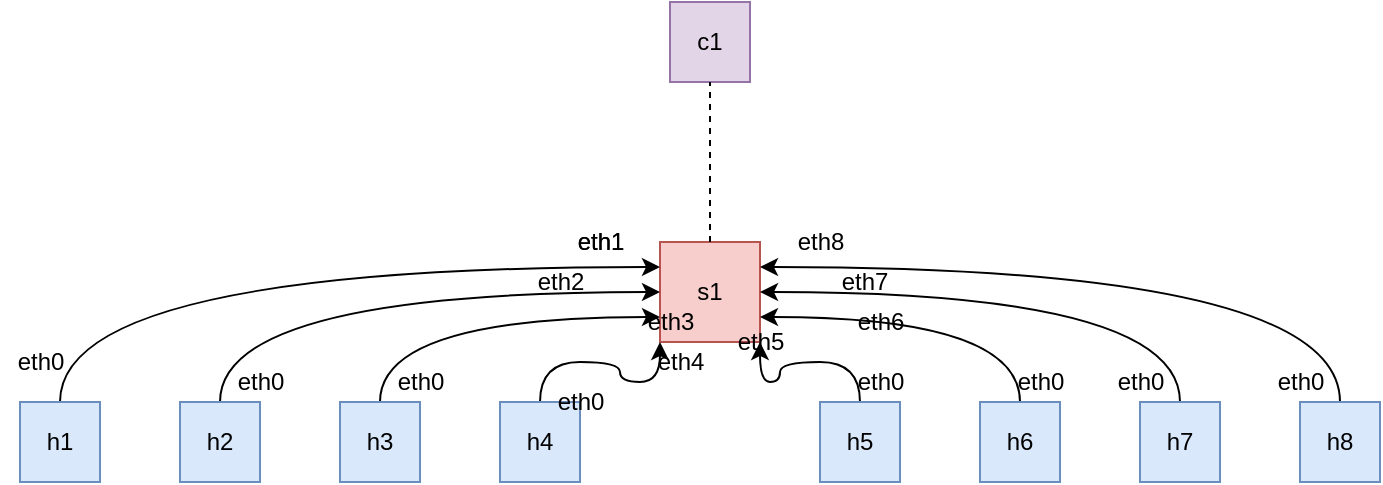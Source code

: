 <mxfile version="13.6.10" type="github">
  <diagram id="3CxVOlrcOhvgolGpMerp" name="Page-1">
    <mxGraphModel dx="1038" dy="580" grid="1" gridSize="10" guides="1" tooltips="1" connect="1" arrows="1" fold="1" page="1" pageScale="1" pageWidth="850" pageHeight="1100" math="0" shadow="0">
      <root>
        <mxCell id="0" />
        <mxCell id="1" parent="0" />
        <mxCell id="BWnVk6MdH-dy5T9j3aFY-1" value="c1" style="whiteSpace=wrap;html=1;aspect=fixed;fillColor=#e1d5e7;strokeColor=#9673a6;" parent="1" vertex="1">
          <mxGeometry x="445" y="120" width="40" height="40" as="geometry" />
        </mxCell>
        <mxCell id="BWnVk6MdH-dy5T9j3aFY-2" value="s1" style="whiteSpace=wrap;html=1;aspect=fixed;fillColor=#f8cecc;strokeColor=#b85450;" parent="1" vertex="1">
          <mxGeometry x="440" y="240" width="50" height="50" as="geometry" />
        </mxCell>
        <mxCell id="BWnVk6MdH-dy5T9j3aFY-11" style="edgeStyle=orthogonalEdgeStyle;curved=1;rounded=0;orthogonalLoop=1;jettySize=auto;html=1;exitX=0.5;exitY=0;exitDx=0;exitDy=0;entryX=0;entryY=0.25;entryDx=0;entryDy=0;" parent="1" source="BWnVk6MdH-dy5T9j3aFY-3" target="BWnVk6MdH-dy5T9j3aFY-2" edge="1">
          <mxGeometry relative="1" as="geometry" />
        </mxCell>
        <mxCell id="BWnVk6MdH-dy5T9j3aFY-3" value="h1" style="whiteSpace=wrap;html=1;aspect=fixed;fillColor=#dae8fc;strokeColor=#6c8ebf;" parent="1" vertex="1">
          <mxGeometry x="120" y="320" width="40" height="40" as="geometry" />
        </mxCell>
        <mxCell id="BWnVk6MdH-dy5T9j3aFY-12" style="edgeStyle=orthogonalEdgeStyle;curved=1;rounded=0;orthogonalLoop=1;jettySize=auto;html=1;exitX=0.5;exitY=0;exitDx=0;exitDy=0;entryX=0;entryY=0.5;entryDx=0;entryDy=0;" parent="1" source="BWnVk6MdH-dy5T9j3aFY-4" target="BWnVk6MdH-dy5T9j3aFY-2" edge="1">
          <mxGeometry relative="1" as="geometry" />
        </mxCell>
        <mxCell id="BWnVk6MdH-dy5T9j3aFY-4" value="h2" style="whiteSpace=wrap;html=1;aspect=fixed;fillColor=#dae8fc;strokeColor=#6c8ebf;" parent="1" vertex="1">
          <mxGeometry x="200" y="320" width="40" height="40" as="geometry" />
        </mxCell>
        <mxCell id="BWnVk6MdH-dy5T9j3aFY-13" style="edgeStyle=orthogonalEdgeStyle;curved=1;rounded=0;orthogonalLoop=1;jettySize=auto;html=1;exitX=0.5;exitY=0;exitDx=0;exitDy=0;entryX=0;entryY=0.75;entryDx=0;entryDy=0;" parent="1" source="BWnVk6MdH-dy5T9j3aFY-5" target="BWnVk6MdH-dy5T9j3aFY-2" edge="1">
          <mxGeometry relative="1" as="geometry" />
        </mxCell>
        <mxCell id="BWnVk6MdH-dy5T9j3aFY-5" value="h3" style="whiteSpace=wrap;html=1;aspect=fixed;fillColor=#dae8fc;strokeColor=#6c8ebf;" parent="1" vertex="1">
          <mxGeometry x="280" y="320" width="40" height="40" as="geometry" />
        </mxCell>
        <mxCell id="BWnVk6MdH-dy5T9j3aFY-14" style="edgeStyle=orthogonalEdgeStyle;curved=1;rounded=0;orthogonalLoop=1;jettySize=auto;html=1;exitX=0.5;exitY=0;exitDx=0;exitDy=0;entryX=0;entryY=1;entryDx=0;entryDy=0;" parent="1" source="BWnVk6MdH-dy5T9j3aFY-6" target="BWnVk6MdH-dy5T9j3aFY-2" edge="1">
          <mxGeometry relative="1" as="geometry" />
        </mxCell>
        <mxCell id="BWnVk6MdH-dy5T9j3aFY-6" value="h4" style="whiteSpace=wrap;html=1;aspect=fixed;fillColor=#dae8fc;strokeColor=#6c8ebf;" parent="1" vertex="1">
          <mxGeometry x="360" y="320" width="40" height="40" as="geometry" />
        </mxCell>
        <mxCell id="BWnVk6MdH-dy5T9j3aFY-18" style="edgeStyle=orthogonalEdgeStyle;curved=1;rounded=0;orthogonalLoop=1;jettySize=auto;html=1;exitX=0.5;exitY=0;exitDx=0;exitDy=0;entryX=1;entryY=0.25;entryDx=0;entryDy=0;" parent="1" source="BWnVk6MdH-dy5T9j3aFY-7" target="BWnVk6MdH-dy5T9j3aFY-2" edge="1">
          <mxGeometry relative="1" as="geometry" />
        </mxCell>
        <mxCell id="BWnVk6MdH-dy5T9j3aFY-7" value="h8" style="whiteSpace=wrap;html=1;aspect=fixed;fillColor=#dae8fc;strokeColor=#6c8ebf;" parent="1" vertex="1">
          <mxGeometry x="760" y="320" width="40" height="40" as="geometry" />
        </mxCell>
        <mxCell id="BWnVk6MdH-dy5T9j3aFY-17" style="edgeStyle=orthogonalEdgeStyle;curved=1;rounded=0;orthogonalLoop=1;jettySize=auto;html=1;exitX=0.5;exitY=0;exitDx=0;exitDy=0;entryX=1;entryY=0.5;entryDx=0;entryDy=0;" parent="1" source="BWnVk6MdH-dy5T9j3aFY-8" target="BWnVk6MdH-dy5T9j3aFY-2" edge="1">
          <mxGeometry relative="1" as="geometry" />
        </mxCell>
        <mxCell id="BWnVk6MdH-dy5T9j3aFY-8" value="h7" style="whiteSpace=wrap;html=1;aspect=fixed;fillColor=#dae8fc;strokeColor=#6c8ebf;" parent="1" vertex="1">
          <mxGeometry x="680" y="320" width="40" height="40" as="geometry" />
        </mxCell>
        <mxCell id="BWnVk6MdH-dy5T9j3aFY-16" style="edgeStyle=orthogonalEdgeStyle;curved=1;rounded=0;orthogonalLoop=1;jettySize=auto;html=1;exitX=0.5;exitY=0;exitDx=0;exitDy=0;entryX=1;entryY=0.75;entryDx=0;entryDy=0;" parent="1" source="BWnVk6MdH-dy5T9j3aFY-9" target="BWnVk6MdH-dy5T9j3aFY-2" edge="1">
          <mxGeometry relative="1" as="geometry" />
        </mxCell>
        <mxCell id="BWnVk6MdH-dy5T9j3aFY-9" value="h6" style="whiteSpace=wrap;html=1;aspect=fixed;fillColor=#dae8fc;strokeColor=#6c8ebf;" parent="1" vertex="1">
          <mxGeometry x="600" y="320" width="40" height="40" as="geometry" />
        </mxCell>
        <mxCell id="BWnVk6MdH-dy5T9j3aFY-15" style="edgeStyle=orthogonalEdgeStyle;curved=1;rounded=0;orthogonalLoop=1;jettySize=auto;html=1;exitX=0.5;exitY=0;exitDx=0;exitDy=0;entryX=1;entryY=1;entryDx=0;entryDy=0;" parent="1" source="BWnVk6MdH-dy5T9j3aFY-10" target="BWnVk6MdH-dy5T9j3aFY-2" edge="1">
          <mxGeometry relative="1" as="geometry" />
        </mxCell>
        <mxCell id="BWnVk6MdH-dy5T9j3aFY-10" value="h5" style="whiteSpace=wrap;html=1;aspect=fixed;fillColor=#dae8fc;strokeColor=#6c8ebf;" parent="1" vertex="1">
          <mxGeometry x="520" y="320" width="40" height="40" as="geometry" />
        </mxCell>
        <mxCell id="CQctkEpzRlN6ZWwkfyMV-1" value="eth0" style="text;html=1;align=center;verticalAlign=middle;resizable=0;points=[];autosize=1;" vertex="1" parent="1">
          <mxGeometry x="110" y="290" width="40" height="20" as="geometry" />
        </mxCell>
        <mxCell id="CQctkEpzRlN6ZWwkfyMV-2" value="eth0" style="text;html=1;align=center;verticalAlign=middle;resizable=0;points=[];autosize=1;" vertex="1" parent="1">
          <mxGeometry x="220" y="300" width="40" height="20" as="geometry" />
        </mxCell>
        <mxCell id="CQctkEpzRlN6ZWwkfyMV-3" value="eth0" style="text;html=1;align=center;verticalAlign=middle;resizable=0;points=[];autosize=1;" vertex="1" parent="1">
          <mxGeometry x="300" y="300" width="40" height="20" as="geometry" />
        </mxCell>
        <mxCell id="CQctkEpzRlN6ZWwkfyMV-4" value="eth0" style="text;html=1;align=center;verticalAlign=middle;resizable=0;points=[];autosize=1;" vertex="1" parent="1">
          <mxGeometry x="380" y="310" width="40" height="20" as="geometry" />
        </mxCell>
        <mxCell id="CQctkEpzRlN6ZWwkfyMV-5" value="eth0" style="text;html=1;align=center;verticalAlign=middle;resizable=0;points=[];autosize=1;" vertex="1" parent="1">
          <mxGeometry x="530" y="300" width="40" height="20" as="geometry" />
        </mxCell>
        <mxCell id="CQctkEpzRlN6ZWwkfyMV-6" value="eth0" style="text;html=1;align=center;verticalAlign=middle;resizable=0;points=[];autosize=1;" vertex="1" parent="1">
          <mxGeometry x="610" y="300" width="40" height="20" as="geometry" />
        </mxCell>
        <mxCell id="CQctkEpzRlN6ZWwkfyMV-7" value="eth0" style="text;html=1;align=center;verticalAlign=middle;resizable=0;points=[];autosize=1;" vertex="1" parent="1">
          <mxGeometry x="660" y="300" width="40" height="20" as="geometry" />
        </mxCell>
        <mxCell id="CQctkEpzRlN6ZWwkfyMV-8" value="eth0" style="text;html=1;align=center;verticalAlign=middle;resizable=0;points=[];autosize=1;" vertex="1" parent="1">
          <mxGeometry x="740" y="300" width="40" height="20" as="geometry" />
        </mxCell>
        <mxCell id="CQctkEpzRlN6ZWwkfyMV-10" value="eth1" style="text;html=1;align=center;verticalAlign=middle;resizable=0;points=[];autosize=1;" vertex="1" parent="1">
          <mxGeometry x="390" y="230" width="40" height="20" as="geometry" />
        </mxCell>
        <mxCell id="CQctkEpzRlN6ZWwkfyMV-11" value="eth1" style="text;html=1;align=center;verticalAlign=middle;resizable=0;points=[];autosize=1;" vertex="1" parent="1">
          <mxGeometry x="390" y="230" width="40" height="20" as="geometry" />
        </mxCell>
        <mxCell id="CQctkEpzRlN6ZWwkfyMV-14" value="" style="endArrow=none;dashed=1;html=1;entryX=0.5;entryY=1;entryDx=0;entryDy=0;exitX=0.5;exitY=0;exitDx=0;exitDy=0;" edge="1" parent="1" source="BWnVk6MdH-dy5T9j3aFY-2" target="BWnVk6MdH-dy5T9j3aFY-1">
          <mxGeometry width="50" height="50" relative="1" as="geometry">
            <mxPoint x="340" y="200" as="sourcePoint" />
            <mxPoint x="390" y="150" as="targetPoint" />
          </mxGeometry>
        </mxCell>
        <mxCell id="CQctkEpzRlN6ZWwkfyMV-15" value="eth3" style="text;html=1;align=center;verticalAlign=middle;resizable=0;points=[];autosize=1;" vertex="1" parent="1">
          <mxGeometry x="425" y="270" width="40" height="20" as="geometry" />
        </mxCell>
        <mxCell id="CQctkEpzRlN6ZWwkfyMV-16" value="eth4" style="text;html=1;align=center;verticalAlign=middle;resizable=0;points=[];autosize=1;" vertex="1" parent="1">
          <mxGeometry x="430" y="290" width="40" height="20" as="geometry" />
        </mxCell>
        <mxCell id="CQctkEpzRlN6ZWwkfyMV-17" value="eth5" style="text;html=1;align=center;verticalAlign=middle;resizable=0;points=[];autosize=1;" vertex="1" parent="1">
          <mxGeometry x="470" y="280" width="40" height="20" as="geometry" />
        </mxCell>
        <mxCell id="CQctkEpzRlN6ZWwkfyMV-18" value="eth6" style="text;html=1;align=center;verticalAlign=middle;resizable=0;points=[];autosize=1;" vertex="1" parent="1">
          <mxGeometry x="530" y="270" width="40" height="20" as="geometry" />
        </mxCell>
        <mxCell id="CQctkEpzRlN6ZWwkfyMV-19" value="eth7" style="text;html=1;align=center;verticalAlign=middle;resizable=0;points=[];autosize=1;" vertex="1" parent="1">
          <mxGeometry x="522" y="250" width="40" height="20" as="geometry" />
        </mxCell>
        <mxCell id="CQctkEpzRlN6ZWwkfyMV-20" value="eth8" style="text;html=1;align=center;verticalAlign=middle;resizable=0;points=[];autosize=1;" vertex="1" parent="1">
          <mxGeometry x="500" y="230" width="40" height="20" as="geometry" />
        </mxCell>
        <mxCell id="CQctkEpzRlN6ZWwkfyMV-22" value="eth2" style="text;html=1;align=center;verticalAlign=middle;resizable=0;points=[];autosize=1;" vertex="1" parent="1">
          <mxGeometry x="370" y="250" width="40" height="20" as="geometry" />
        </mxCell>
      </root>
    </mxGraphModel>
  </diagram>
</mxfile>
